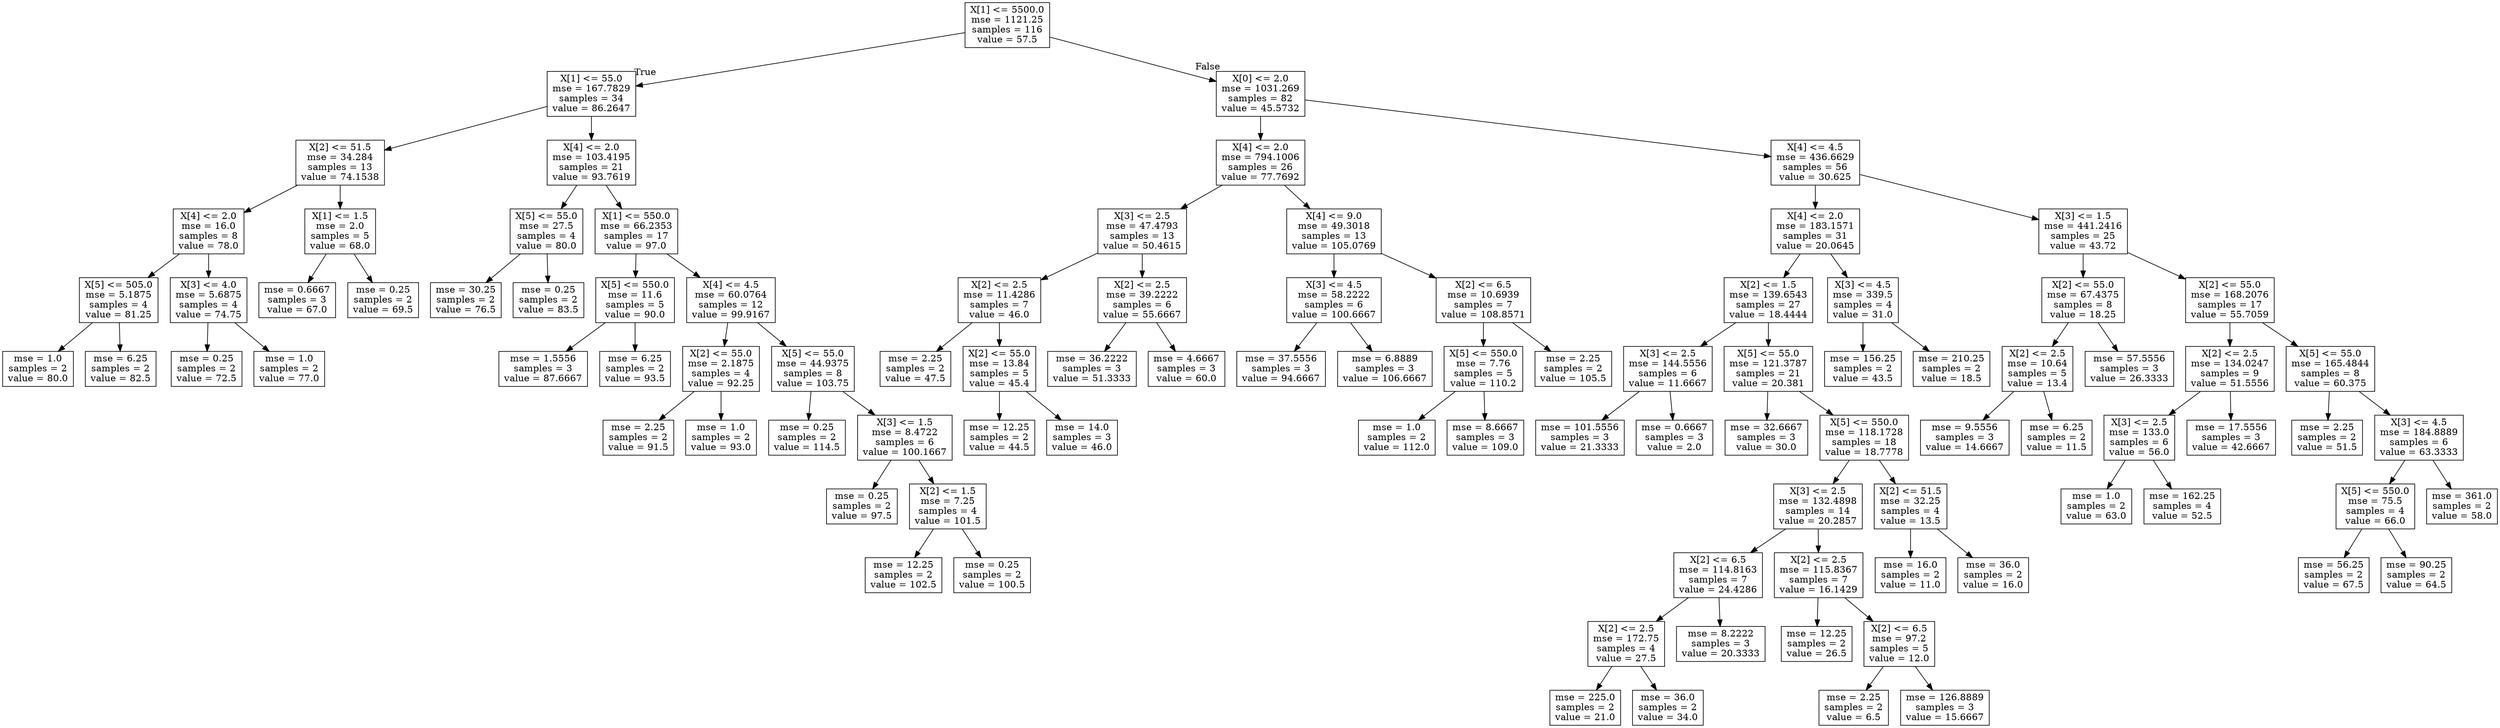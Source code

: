 digraph Tree {
node [shape=box] ;
0 [label="X[1] <= 5500.0\nmse = 1121.25\nsamples = 116\nvalue = 57.5"] ;
1 [label="X[1] <= 55.0\nmse = 167.7829\nsamples = 34\nvalue = 86.2647"] ;
0 -> 1 [labeldistance=2.5, labelangle=45, headlabel="True"] ;
2 [label="X[2] <= 51.5\nmse = 34.284\nsamples = 13\nvalue = 74.1538"] ;
1 -> 2 ;
3 [label="X[4] <= 2.0\nmse = 16.0\nsamples = 8\nvalue = 78.0"] ;
2 -> 3 ;
4 [label="X[5] <= 505.0\nmse = 5.1875\nsamples = 4\nvalue = 81.25"] ;
3 -> 4 ;
5 [label="mse = 1.0\nsamples = 2\nvalue = 80.0"] ;
4 -> 5 ;
6 [label="mse = 6.25\nsamples = 2\nvalue = 82.5"] ;
4 -> 6 ;
7 [label="X[3] <= 4.0\nmse = 5.6875\nsamples = 4\nvalue = 74.75"] ;
3 -> 7 ;
8 [label="mse = 0.25\nsamples = 2\nvalue = 72.5"] ;
7 -> 8 ;
9 [label="mse = 1.0\nsamples = 2\nvalue = 77.0"] ;
7 -> 9 ;
10 [label="X[1] <= 1.5\nmse = 2.0\nsamples = 5\nvalue = 68.0"] ;
2 -> 10 ;
11 [label="mse = 0.6667\nsamples = 3\nvalue = 67.0"] ;
10 -> 11 ;
12 [label="mse = 0.25\nsamples = 2\nvalue = 69.5"] ;
10 -> 12 ;
13 [label="X[4] <= 2.0\nmse = 103.4195\nsamples = 21\nvalue = 93.7619"] ;
1 -> 13 ;
14 [label="X[5] <= 55.0\nmse = 27.5\nsamples = 4\nvalue = 80.0"] ;
13 -> 14 ;
15 [label="mse = 30.25\nsamples = 2\nvalue = 76.5"] ;
14 -> 15 ;
16 [label="mse = 0.25\nsamples = 2\nvalue = 83.5"] ;
14 -> 16 ;
17 [label="X[1] <= 550.0\nmse = 66.2353\nsamples = 17\nvalue = 97.0"] ;
13 -> 17 ;
18 [label="X[5] <= 550.0\nmse = 11.6\nsamples = 5\nvalue = 90.0"] ;
17 -> 18 ;
19 [label="mse = 1.5556\nsamples = 3\nvalue = 87.6667"] ;
18 -> 19 ;
20 [label="mse = 6.25\nsamples = 2\nvalue = 93.5"] ;
18 -> 20 ;
21 [label="X[4] <= 4.5\nmse = 60.0764\nsamples = 12\nvalue = 99.9167"] ;
17 -> 21 ;
22 [label="X[2] <= 55.0\nmse = 2.1875\nsamples = 4\nvalue = 92.25"] ;
21 -> 22 ;
23 [label="mse = 2.25\nsamples = 2\nvalue = 91.5"] ;
22 -> 23 ;
24 [label="mse = 1.0\nsamples = 2\nvalue = 93.0"] ;
22 -> 24 ;
25 [label="X[5] <= 55.0\nmse = 44.9375\nsamples = 8\nvalue = 103.75"] ;
21 -> 25 ;
26 [label="mse = 0.25\nsamples = 2\nvalue = 114.5"] ;
25 -> 26 ;
27 [label="X[3] <= 1.5\nmse = 8.4722\nsamples = 6\nvalue = 100.1667"] ;
25 -> 27 ;
28 [label="mse = 0.25\nsamples = 2\nvalue = 97.5"] ;
27 -> 28 ;
29 [label="X[2] <= 1.5\nmse = 7.25\nsamples = 4\nvalue = 101.5"] ;
27 -> 29 ;
30 [label="mse = 12.25\nsamples = 2\nvalue = 102.5"] ;
29 -> 30 ;
31 [label="mse = 0.25\nsamples = 2\nvalue = 100.5"] ;
29 -> 31 ;
32 [label="X[0] <= 2.0\nmse = 1031.269\nsamples = 82\nvalue = 45.5732"] ;
0 -> 32 [labeldistance=2.5, labelangle=-45, headlabel="False"] ;
33 [label="X[4] <= 2.0\nmse = 794.1006\nsamples = 26\nvalue = 77.7692"] ;
32 -> 33 ;
34 [label="X[3] <= 2.5\nmse = 47.4793\nsamples = 13\nvalue = 50.4615"] ;
33 -> 34 ;
35 [label="X[2] <= 2.5\nmse = 11.4286\nsamples = 7\nvalue = 46.0"] ;
34 -> 35 ;
36 [label="mse = 2.25\nsamples = 2\nvalue = 47.5"] ;
35 -> 36 ;
37 [label="X[2] <= 55.0\nmse = 13.84\nsamples = 5\nvalue = 45.4"] ;
35 -> 37 ;
38 [label="mse = 12.25\nsamples = 2\nvalue = 44.5"] ;
37 -> 38 ;
39 [label="mse = 14.0\nsamples = 3\nvalue = 46.0"] ;
37 -> 39 ;
40 [label="X[2] <= 2.5\nmse = 39.2222\nsamples = 6\nvalue = 55.6667"] ;
34 -> 40 ;
41 [label="mse = 36.2222\nsamples = 3\nvalue = 51.3333"] ;
40 -> 41 ;
42 [label="mse = 4.6667\nsamples = 3\nvalue = 60.0"] ;
40 -> 42 ;
43 [label="X[4] <= 9.0\nmse = 49.3018\nsamples = 13\nvalue = 105.0769"] ;
33 -> 43 ;
44 [label="X[3] <= 4.5\nmse = 58.2222\nsamples = 6\nvalue = 100.6667"] ;
43 -> 44 ;
45 [label="mse = 37.5556\nsamples = 3\nvalue = 94.6667"] ;
44 -> 45 ;
46 [label="mse = 6.8889\nsamples = 3\nvalue = 106.6667"] ;
44 -> 46 ;
47 [label="X[2] <= 6.5\nmse = 10.6939\nsamples = 7\nvalue = 108.8571"] ;
43 -> 47 ;
48 [label="X[5] <= 550.0\nmse = 7.76\nsamples = 5\nvalue = 110.2"] ;
47 -> 48 ;
49 [label="mse = 1.0\nsamples = 2\nvalue = 112.0"] ;
48 -> 49 ;
50 [label="mse = 8.6667\nsamples = 3\nvalue = 109.0"] ;
48 -> 50 ;
51 [label="mse = 2.25\nsamples = 2\nvalue = 105.5"] ;
47 -> 51 ;
52 [label="X[4] <= 4.5\nmse = 436.6629\nsamples = 56\nvalue = 30.625"] ;
32 -> 52 ;
53 [label="X[4] <= 2.0\nmse = 183.1571\nsamples = 31\nvalue = 20.0645"] ;
52 -> 53 ;
54 [label="X[2] <= 1.5\nmse = 139.6543\nsamples = 27\nvalue = 18.4444"] ;
53 -> 54 ;
55 [label="X[3] <= 2.5\nmse = 144.5556\nsamples = 6\nvalue = 11.6667"] ;
54 -> 55 ;
56 [label="mse = 101.5556\nsamples = 3\nvalue = 21.3333"] ;
55 -> 56 ;
57 [label="mse = 0.6667\nsamples = 3\nvalue = 2.0"] ;
55 -> 57 ;
58 [label="X[5] <= 55.0\nmse = 121.3787\nsamples = 21\nvalue = 20.381"] ;
54 -> 58 ;
59 [label="mse = 32.6667\nsamples = 3\nvalue = 30.0"] ;
58 -> 59 ;
60 [label="X[5] <= 550.0\nmse = 118.1728\nsamples = 18\nvalue = 18.7778"] ;
58 -> 60 ;
61 [label="X[3] <= 2.5\nmse = 132.4898\nsamples = 14\nvalue = 20.2857"] ;
60 -> 61 ;
62 [label="X[2] <= 6.5\nmse = 114.8163\nsamples = 7\nvalue = 24.4286"] ;
61 -> 62 ;
63 [label="X[2] <= 2.5\nmse = 172.75\nsamples = 4\nvalue = 27.5"] ;
62 -> 63 ;
64 [label="mse = 225.0\nsamples = 2\nvalue = 21.0"] ;
63 -> 64 ;
65 [label="mse = 36.0\nsamples = 2\nvalue = 34.0"] ;
63 -> 65 ;
66 [label="mse = 8.2222\nsamples = 3\nvalue = 20.3333"] ;
62 -> 66 ;
67 [label="X[2] <= 2.5\nmse = 115.8367\nsamples = 7\nvalue = 16.1429"] ;
61 -> 67 ;
68 [label="mse = 12.25\nsamples = 2\nvalue = 26.5"] ;
67 -> 68 ;
69 [label="X[2] <= 6.5\nmse = 97.2\nsamples = 5\nvalue = 12.0"] ;
67 -> 69 ;
70 [label="mse = 2.25\nsamples = 2\nvalue = 6.5"] ;
69 -> 70 ;
71 [label="mse = 126.8889\nsamples = 3\nvalue = 15.6667"] ;
69 -> 71 ;
72 [label="X[2] <= 51.5\nmse = 32.25\nsamples = 4\nvalue = 13.5"] ;
60 -> 72 ;
73 [label="mse = 16.0\nsamples = 2\nvalue = 11.0"] ;
72 -> 73 ;
74 [label="mse = 36.0\nsamples = 2\nvalue = 16.0"] ;
72 -> 74 ;
75 [label="X[3] <= 4.5\nmse = 339.5\nsamples = 4\nvalue = 31.0"] ;
53 -> 75 ;
76 [label="mse = 156.25\nsamples = 2\nvalue = 43.5"] ;
75 -> 76 ;
77 [label="mse = 210.25\nsamples = 2\nvalue = 18.5"] ;
75 -> 77 ;
78 [label="X[3] <= 1.5\nmse = 441.2416\nsamples = 25\nvalue = 43.72"] ;
52 -> 78 ;
79 [label="X[2] <= 55.0\nmse = 67.4375\nsamples = 8\nvalue = 18.25"] ;
78 -> 79 ;
80 [label="X[2] <= 2.5\nmse = 10.64\nsamples = 5\nvalue = 13.4"] ;
79 -> 80 ;
81 [label="mse = 9.5556\nsamples = 3\nvalue = 14.6667"] ;
80 -> 81 ;
82 [label="mse = 6.25\nsamples = 2\nvalue = 11.5"] ;
80 -> 82 ;
83 [label="mse = 57.5556\nsamples = 3\nvalue = 26.3333"] ;
79 -> 83 ;
84 [label="X[2] <= 55.0\nmse = 168.2076\nsamples = 17\nvalue = 55.7059"] ;
78 -> 84 ;
85 [label="X[2] <= 2.5\nmse = 134.0247\nsamples = 9\nvalue = 51.5556"] ;
84 -> 85 ;
86 [label="X[3] <= 2.5\nmse = 133.0\nsamples = 6\nvalue = 56.0"] ;
85 -> 86 ;
87 [label="mse = 1.0\nsamples = 2\nvalue = 63.0"] ;
86 -> 87 ;
88 [label="mse = 162.25\nsamples = 4\nvalue = 52.5"] ;
86 -> 88 ;
89 [label="mse = 17.5556\nsamples = 3\nvalue = 42.6667"] ;
85 -> 89 ;
90 [label="X[5] <= 55.0\nmse = 165.4844\nsamples = 8\nvalue = 60.375"] ;
84 -> 90 ;
91 [label="mse = 2.25\nsamples = 2\nvalue = 51.5"] ;
90 -> 91 ;
92 [label="X[3] <= 4.5\nmse = 184.8889\nsamples = 6\nvalue = 63.3333"] ;
90 -> 92 ;
93 [label="X[5] <= 550.0\nmse = 75.5\nsamples = 4\nvalue = 66.0"] ;
92 -> 93 ;
94 [label="mse = 56.25\nsamples = 2\nvalue = 67.5"] ;
93 -> 94 ;
95 [label="mse = 90.25\nsamples = 2\nvalue = 64.5"] ;
93 -> 95 ;
96 [label="mse = 361.0\nsamples = 2\nvalue = 58.0"] ;
92 -> 96 ;
}